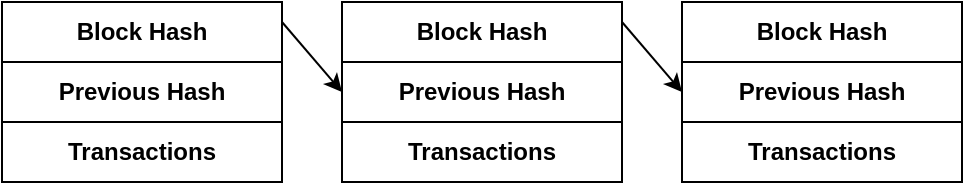 <mxfile version="21.6.6" type="github">
  <diagram name="第 1 页" id="G5L_wh-muICH8cQnMGJO">
    <mxGraphModel dx="800" dy="764" grid="1" gridSize="10" guides="1" tooltips="1" connect="1" arrows="1" fold="1" page="1" pageScale="1" pageWidth="827" pageHeight="1169" math="0" shadow="0">
      <root>
        <mxCell id="0" />
        <mxCell id="1" parent="0" />
        <mxCell id="QsAhLmN5fOPtAmaxyoGh-1" value="&lt;b&gt;Block Hash&lt;/b&gt;" style="swimlane;fontStyle=0;childLayout=stackLayout;horizontal=1;startSize=30;horizontalStack=0;resizeParent=1;resizeParentMax=0;resizeLast=0;collapsible=1;marginBottom=0;whiteSpace=wrap;html=1;" vertex="1" parent="1">
          <mxGeometry x="80" y="320" width="140" height="90" as="geometry" />
        </mxCell>
        <mxCell id="QsAhLmN5fOPtAmaxyoGh-15" value="&lt;b style=&quot;border-color: var(--border-color);&quot;&gt;Previous Hash&lt;/b&gt;" style="rounded=0;whiteSpace=wrap;html=1;" vertex="1" parent="QsAhLmN5fOPtAmaxyoGh-1">
          <mxGeometry y="30" width="140" height="30" as="geometry" />
        </mxCell>
        <mxCell id="QsAhLmN5fOPtAmaxyoGh-2" value="&lt;b&gt;Previous Hash&lt;/b&gt;" style="text;strokeColor=none;fillColor=none;align=center;verticalAlign=middle;spacingLeft=4;spacingRight=4;overflow=hidden;points=[[0,0.5],[1,0.5]];portConstraint=eastwest;rotatable=0;whiteSpace=wrap;html=1;" vertex="1" parent="QsAhLmN5fOPtAmaxyoGh-1">
          <mxGeometry y="60" width="140" height="30" as="geometry" />
        </mxCell>
        <mxCell id="QsAhLmN5fOPtAmaxyoGh-5" value="&lt;b&gt;Transactions&lt;/b&gt;" style="rounded=0;whiteSpace=wrap;html=1;" vertex="1" parent="1">
          <mxGeometry x="80" y="380" width="140" height="30" as="geometry" />
        </mxCell>
        <mxCell id="QsAhLmN5fOPtAmaxyoGh-20" value="&lt;b&gt;Block Hash&lt;/b&gt;" style="swimlane;fontStyle=0;childLayout=stackLayout;horizontal=1;startSize=30;horizontalStack=0;resizeParent=1;resizeParentMax=0;resizeLast=0;collapsible=1;marginBottom=0;whiteSpace=wrap;html=1;" vertex="1" parent="1">
          <mxGeometry x="250" y="320" width="140" height="90" as="geometry" />
        </mxCell>
        <mxCell id="QsAhLmN5fOPtAmaxyoGh-21" value="&lt;b style=&quot;border-color: var(--border-color);&quot;&gt;Previous Hash&lt;/b&gt;" style="rounded=0;whiteSpace=wrap;html=1;" vertex="1" parent="QsAhLmN5fOPtAmaxyoGh-20">
          <mxGeometry y="30" width="140" height="30" as="geometry" />
        </mxCell>
        <mxCell id="QsAhLmN5fOPtAmaxyoGh-22" value="&lt;b&gt;Previous Hash&lt;/b&gt;" style="text;strokeColor=none;fillColor=none;align=center;verticalAlign=middle;spacingLeft=4;spacingRight=4;overflow=hidden;points=[[0,0.5],[1,0.5]];portConstraint=eastwest;rotatable=0;whiteSpace=wrap;html=1;" vertex="1" parent="QsAhLmN5fOPtAmaxyoGh-20">
          <mxGeometry y="60" width="140" height="30" as="geometry" />
        </mxCell>
        <mxCell id="QsAhLmN5fOPtAmaxyoGh-23" value="&lt;b&gt;Transactions&lt;/b&gt;" style="rounded=0;whiteSpace=wrap;html=1;" vertex="1" parent="1">
          <mxGeometry x="250" y="380" width="140" height="30" as="geometry" />
        </mxCell>
        <mxCell id="QsAhLmN5fOPtAmaxyoGh-24" value="&lt;b&gt;Block Hash&lt;/b&gt;" style="swimlane;fontStyle=0;childLayout=stackLayout;horizontal=1;startSize=30;horizontalStack=0;resizeParent=1;resizeParentMax=0;resizeLast=0;collapsible=1;marginBottom=0;whiteSpace=wrap;html=1;" vertex="1" parent="1">
          <mxGeometry x="420" y="320" width="140" height="90" as="geometry" />
        </mxCell>
        <mxCell id="QsAhLmN5fOPtAmaxyoGh-25" value="&lt;b style=&quot;border-color: var(--border-color);&quot;&gt;Previous Hash&lt;/b&gt;" style="rounded=0;whiteSpace=wrap;html=1;" vertex="1" parent="QsAhLmN5fOPtAmaxyoGh-24">
          <mxGeometry y="30" width="140" height="30" as="geometry" />
        </mxCell>
        <mxCell id="QsAhLmN5fOPtAmaxyoGh-26" value="&lt;b&gt;Previous Hash&lt;/b&gt;" style="text;strokeColor=none;fillColor=none;align=center;verticalAlign=middle;spacingLeft=4;spacingRight=4;overflow=hidden;points=[[0,0.5],[1,0.5]];portConstraint=eastwest;rotatable=0;whiteSpace=wrap;html=1;" vertex="1" parent="QsAhLmN5fOPtAmaxyoGh-24">
          <mxGeometry y="60" width="140" height="30" as="geometry" />
        </mxCell>
        <mxCell id="QsAhLmN5fOPtAmaxyoGh-27" value="&lt;b&gt;Transactions&lt;/b&gt;" style="rounded=0;whiteSpace=wrap;html=1;" vertex="1" parent="1">
          <mxGeometry x="420" y="380" width="140" height="30" as="geometry" />
        </mxCell>
        <mxCell id="QsAhLmN5fOPtAmaxyoGh-28" value="" style="endArrow=classic;html=1;rounded=0;entryX=0;entryY=0.5;entryDx=0;entryDy=0;entryPerimeter=0;" edge="1" parent="1" target="QsAhLmN5fOPtAmaxyoGh-21">
          <mxGeometry width="50" height="50" relative="1" as="geometry">
            <mxPoint x="220" y="330" as="sourcePoint" />
            <mxPoint x="250" y="360" as="targetPoint" />
          </mxGeometry>
        </mxCell>
        <mxCell id="QsAhLmN5fOPtAmaxyoGh-29" value="" style="endArrow=classic;html=1;rounded=0;entryX=0;entryY=0.5;entryDx=0;entryDy=0;entryPerimeter=0;" edge="1" parent="1">
          <mxGeometry width="50" height="50" relative="1" as="geometry">
            <mxPoint x="390" y="330" as="sourcePoint" />
            <mxPoint x="420" y="365" as="targetPoint" />
          </mxGeometry>
        </mxCell>
      </root>
    </mxGraphModel>
  </diagram>
</mxfile>
